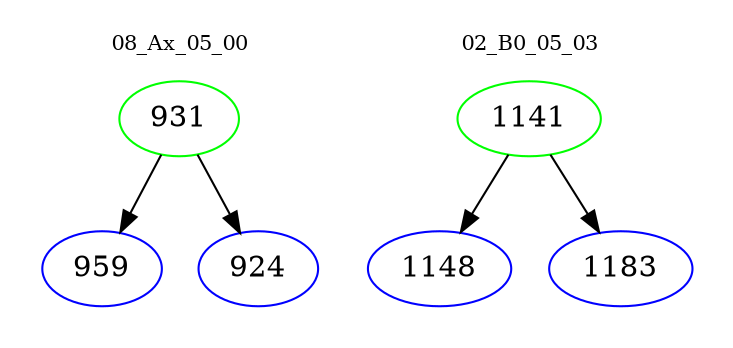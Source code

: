 digraph{
subgraph cluster_0 {
color = white
label = "08_Ax_05_00";
fontsize=10;
T0_931 [label="931", color="green"]
T0_931 -> T0_959 [color="black"]
T0_959 [label="959", color="blue"]
T0_931 -> T0_924 [color="black"]
T0_924 [label="924", color="blue"]
}
subgraph cluster_1 {
color = white
label = "02_B0_05_03";
fontsize=10;
T1_1141 [label="1141", color="green"]
T1_1141 -> T1_1148 [color="black"]
T1_1148 [label="1148", color="blue"]
T1_1141 -> T1_1183 [color="black"]
T1_1183 [label="1183", color="blue"]
}
}
